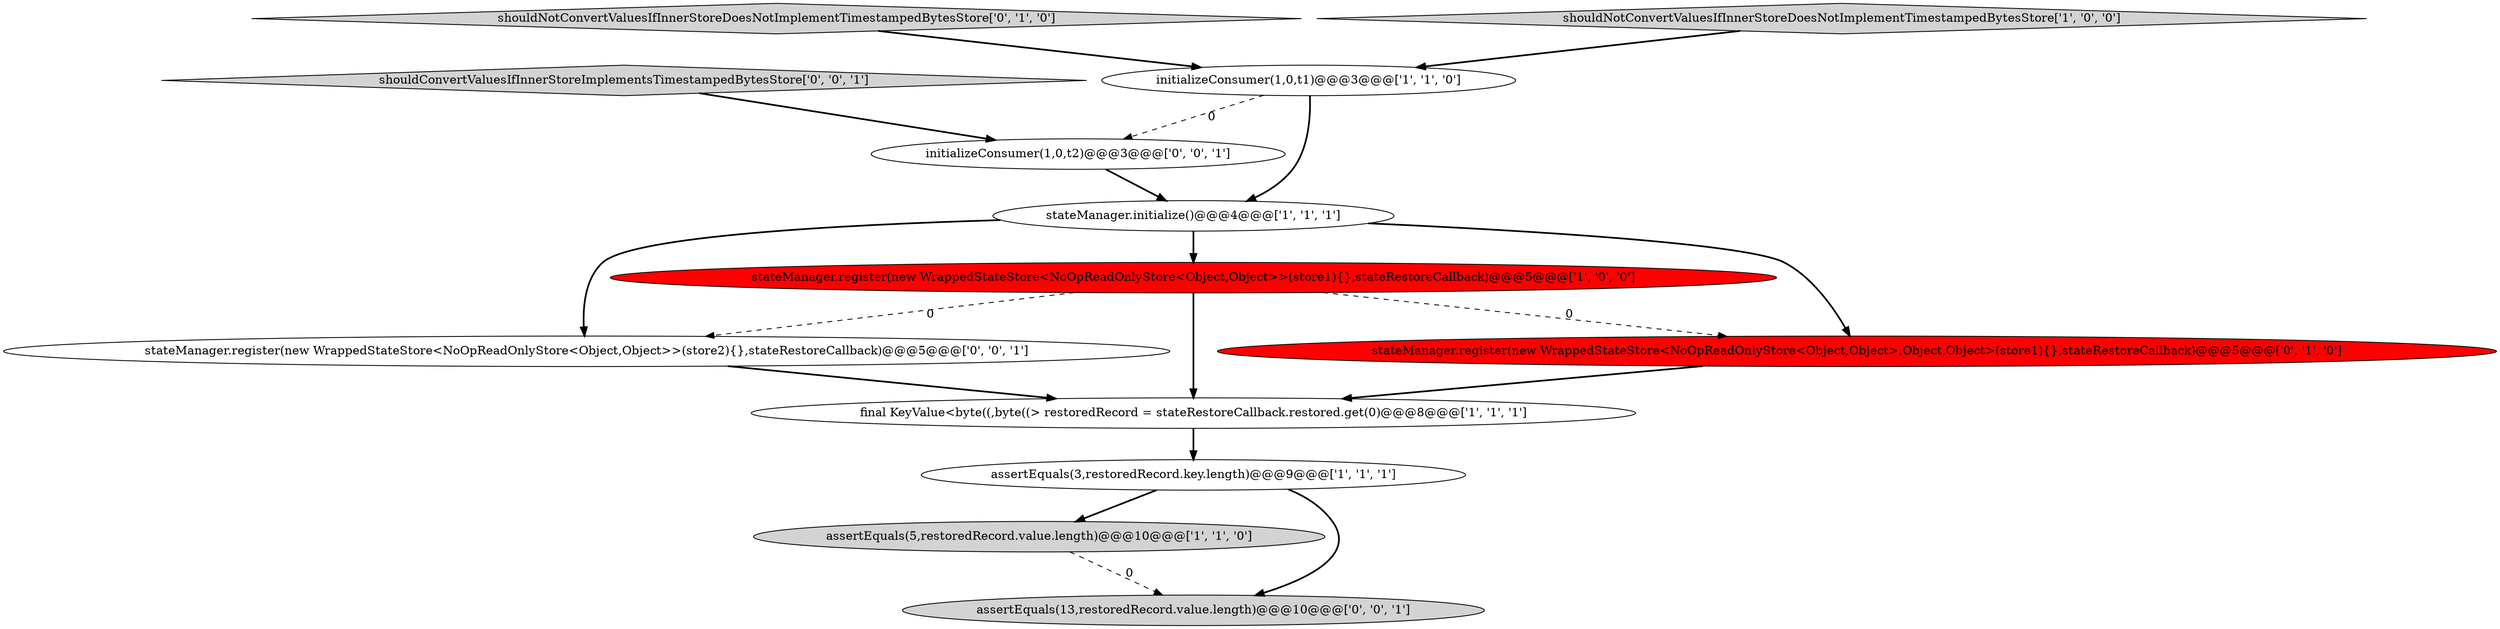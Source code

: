 digraph {
11 [style = filled, label = "shouldConvertValuesIfInnerStoreImplementsTimestampedBytesStore['0', '0', '1']", fillcolor = lightgray, shape = diamond image = "AAA0AAABBB3BBB"];
2 [style = filled, label = "final KeyValue<byte((,byte((> restoredRecord = stateRestoreCallback.restored.get(0)@@@8@@@['1', '1', '1']", fillcolor = white, shape = ellipse image = "AAA0AAABBB1BBB"];
0 [style = filled, label = "stateManager.initialize()@@@4@@@['1', '1', '1']", fillcolor = white, shape = ellipse image = "AAA0AAABBB1BBB"];
12 [style = filled, label = "stateManager.register(new WrappedStateStore<NoOpReadOnlyStore<Object,Object>>(store2){},stateRestoreCallback)@@@5@@@['0', '0', '1']", fillcolor = white, shape = ellipse image = "AAA0AAABBB3BBB"];
1 [style = filled, label = "initializeConsumer(1,0,t1)@@@3@@@['1', '1', '0']", fillcolor = white, shape = ellipse image = "AAA0AAABBB1BBB"];
6 [style = filled, label = "assertEquals(3,restoredRecord.key.length)@@@9@@@['1', '1', '1']", fillcolor = white, shape = ellipse image = "AAA0AAABBB1BBB"];
7 [style = filled, label = "shouldNotConvertValuesIfInnerStoreDoesNotImplementTimestampedBytesStore['0', '1', '0']", fillcolor = lightgray, shape = diamond image = "AAA0AAABBB2BBB"];
3 [style = filled, label = "shouldNotConvertValuesIfInnerStoreDoesNotImplementTimestampedBytesStore['1', '0', '0']", fillcolor = lightgray, shape = diamond image = "AAA0AAABBB1BBB"];
4 [style = filled, label = "stateManager.register(new WrappedStateStore<NoOpReadOnlyStore<Object,Object>>(store1){},stateRestoreCallback)@@@5@@@['1', '0', '0']", fillcolor = red, shape = ellipse image = "AAA1AAABBB1BBB"];
5 [style = filled, label = "assertEquals(5,restoredRecord.value.length)@@@10@@@['1', '1', '0']", fillcolor = lightgray, shape = ellipse image = "AAA0AAABBB1BBB"];
10 [style = filled, label = "assertEquals(13,restoredRecord.value.length)@@@10@@@['0', '0', '1']", fillcolor = lightgray, shape = ellipse image = "AAA0AAABBB3BBB"];
8 [style = filled, label = "stateManager.register(new WrappedStateStore<NoOpReadOnlyStore<Object,Object>,Object,Object>(store1){},stateRestoreCallback)@@@5@@@['0', '1', '0']", fillcolor = red, shape = ellipse image = "AAA1AAABBB2BBB"];
9 [style = filled, label = "initializeConsumer(1,0,t2)@@@3@@@['0', '0', '1']", fillcolor = white, shape = ellipse image = "AAA0AAABBB3BBB"];
6->5 [style = bold, label=""];
12->2 [style = bold, label=""];
1->9 [style = dashed, label="0"];
7->1 [style = bold, label=""];
1->0 [style = bold, label=""];
4->2 [style = bold, label=""];
9->0 [style = bold, label=""];
4->8 [style = dashed, label="0"];
3->1 [style = bold, label=""];
8->2 [style = bold, label=""];
11->9 [style = bold, label=""];
0->4 [style = bold, label=""];
5->10 [style = dashed, label="0"];
2->6 [style = bold, label=""];
6->10 [style = bold, label=""];
0->12 [style = bold, label=""];
4->12 [style = dashed, label="0"];
0->8 [style = bold, label=""];
}

